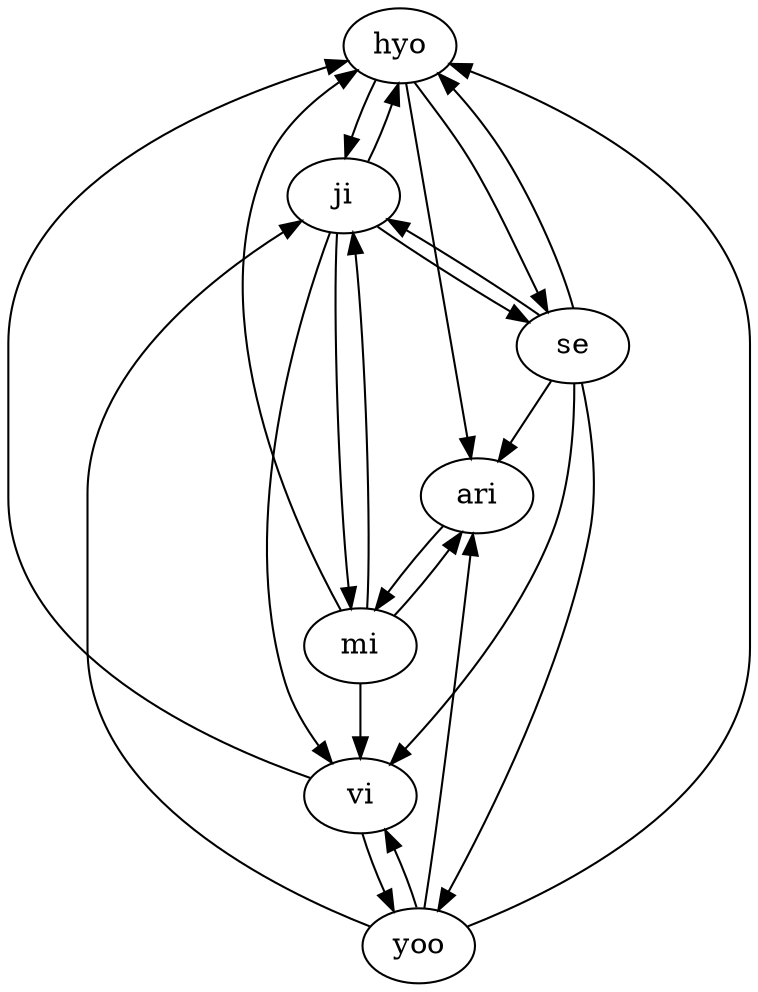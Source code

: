 digraph {
hyo->ji;
ji->hyo;
yoo->hyo;
mi->hyo;
vi->hyo;
hyo->se;
se->hyo;
hyo->ari;
yoo->ji;
ji->mi;
mi->ji;
ji->vi;
ji->se;
se->ji;
yoo->vi;
vi->yoo;
se->yoo;
yoo->ari;
mi->vi;
mi->ari;
ari->mi;
se->vi;
se->ari;
}